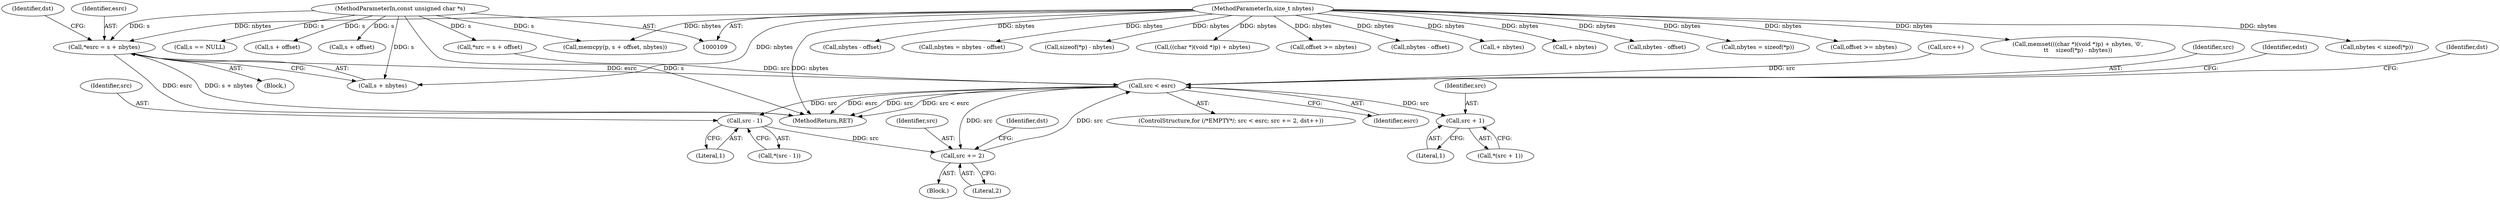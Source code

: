 digraph "0_file_4a284c89d6ef11aca34da65da7d673050a5ea320_3@integer" {
"1000252" [label="(Call,*esrc = s + nbytes)"];
"1000114" [label="(MethodParameterIn,const unsigned char *s)"];
"1000116" [label="(MethodParameterIn,size_t nbytes)"];
"1000289" [label="(Call,src < esrc)"];
"1000293" [label="(Call,src += 2)"];
"1000323" [label="(Call,src - 1)"];
"1000329" [label="(Call,src + 1)"];
"1000383" [label="(Call,memcpy(p, s + offset, nbytes))"];
"1000301" [label="(Identifier,dst)"];
"1000208" [label="(Call,+ nbytes)"];
"1000322" [label="(Call,*(src - 1))"];
"1000413" [label="(MethodReturn,RET)"];
"1000330" [label="(Identifier,src)"];
"1000157" [label="(Call,s == NULL)"];
"1000179" [label="(Call,+ nbytes)"];
"1000294" [label="(Identifier,src)"];
"1000288" [label="(ControlStructure,for (/*EMPTY*/; src < esrc; src += 2, dst++))"];
"1000329" [label="(Call,src + 1)"];
"1000281" [label="(Call,src++)"];
"1000290" [label="(Identifier,src)"];
"1000114" [label="(MethodParameterIn,const unsigned char *s)"];
"1000372" [label="(Call,nbytes - offset)"];
"1000292" [label="(Block,)"];
"1000291" [label="(Identifier,esrc)"];
"1000324" [label="(Identifier,src)"];
"1000248" [label="(Call,s + offset)"];
"1000116" [label="(MethodParameterIn,size_t nbytes)"];
"1000325" [label="(Literal,1)"];
"1000259" [label="(Identifier,dst)"];
"1000376" [label="(Call,nbytes = sizeof(*p))"];
"1000323" [label="(Call,src - 1)"];
"1000284" [label="(Call,offset >= nbytes)"];
"1000397" [label="(Call,memset(((char *)(void *)p) + nbytes, '\0',\n\t\t    sizeof(*p) - nbytes))"];
"1000390" [label="(Call,nbytes < sizeof(*p))"];
"1000253" [label="(Identifier,esrc)"];
"1000136" [label="(Call,nbytes - offset)"];
"1000370" [label="(Call,nbytes = nbytes - offset)"];
"1000244" [label="(Block,)"];
"1000252" [label="(Call,*esrc = s + nbytes)"];
"1000406" [label="(Call,sizeof(*p) - nbytes)"];
"1000398" [label="(Call,((char *)(void *)p) + nbytes)"];
"1000246" [label="(Call,*src = s + offset)"];
"1000297" [label="(Identifier,dst)"];
"1000348" [label="(Call,offset >= nbytes)"];
"1000254" [label="(Call,s + nbytes)"];
"1000328" [label="(Call,*(src + 1))"];
"1000385" [label="(Call,s + offset)"];
"1000339" [label="(Identifier,edst)"];
"1000295" [label="(Literal,2)"];
"1000293" [label="(Call,src += 2)"];
"1000331" [label="(Literal,1)"];
"1000364" [label="(Call,nbytes - offset)"];
"1000289" [label="(Call,src < esrc)"];
"1000252" -> "1000244"  [label="AST: "];
"1000252" -> "1000254"  [label="CFG: "];
"1000253" -> "1000252"  [label="AST: "];
"1000254" -> "1000252"  [label="AST: "];
"1000259" -> "1000252"  [label="CFG: "];
"1000252" -> "1000413"  [label="DDG: esrc"];
"1000252" -> "1000413"  [label="DDG: s + nbytes"];
"1000114" -> "1000252"  [label="DDG: s"];
"1000116" -> "1000252"  [label="DDG: nbytes"];
"1000252" -> "1000289"  [label="DDG: esrc"];
"1000114" -> "1000109"  [label="AST: "];
"1000114" -> "1000413"  [label="DDG: s"];
"1000114" -> "1000157"  [label="DDG: s"];
"1000114" -> "1000246"  [label="DDG: s"];
"1000114" -> "1000248"  [label="DDG: s"];
"1000114" -> "1000254"  [label="DDG: s"];
"1000114" -> "1000383"  [label="DDG: s"];
"1000114" -> "1000385"  [label="DDG: s"];
"1000116" -> "1000109"  [label="AST: "];
"1000116" -> "1000413"  [label="DDG: nbytes"];
"1000116" -> "1000136"  [label="DDG: nbytes"];
"1000116" -> "1000179"  [label="DDG: nbytes"];
"1000116" -> "1000208"  [label="DDG: nbytes"];
"1000116" -> "1000254"  [label="DDG: nbytes"];
"1000116" -> "1000284"  [label="DDG: nbytes"];
"1000116" -> "1000348"  [label="DDG: nbytes"];
"1000116" -> "1000364"  [label="DDG: nbytes"];
"1000116" -> "1000370"  [label="DDG: nbytes"];
"1000116" -> "1000372"  [label="DDG: nbytes"];
"1000116" -> "1000376"  [label="DDG: nbytes"];
"1000116" -> "1000383"  [label="DDG: nbytes"];
"1000116" -> "1000390"  [label="DDG: nbytes"];
"1000116" -> "1000397"  [label="DDG: nbytes"];
"1000116" -> "1000398"  [label="DDG: nbytes"];
"1000116" -> "1000406"  [label="DDG: nbytes"];
"1000289" -> "1000288"  [label="AST: "];
"1000289" -> "1000291"  [label="CFG: "];
"1000290" -> "1000289"  [label="AST: "];
"1000291" -> "1000289"  [label="AST: "];
"1000301" -> "1000289"  [label="CFG: "];
"1000339" -> "1000289"  [label="CFG: "];
"1000289" -> "1000413"  [label="DDG: esrc"];
"1000289" -> "1000413"  [label="DDG: src"];
"1000289" -> "1000413"  [label="DDG: src < esrc"];
"1000281" -> "1000289"  [label="DDG: src"];
"1000293" -> "1000289"  [label="DDG: src"];
"1000246" -> "1000289"  [label="DDG: src"];
"1000289" -> "1000293"  [label="DDG: src"];
"1000289" -> "1000323"  [label="DDG: src"];
"1000289" -> "1000329"  [label="DDG: src"];
"1000293" -> "1000292"  [label="AST: "];
"1000293" -> "1000295"  [label="CFG: "];
"1000294" -> "1000293"  [label="AST: "];
"1000295" -> "1000293"  [label="AST: "];
"1000297" -> "1000293"  [label="CFG: "];
"1000323" -> "1000293"  [label="DDG: src"];
"1000323" -> "1000322"  [label="AST: "];
"1000323" -> "1000325"  [label="CFG: "];
"1000324" -> "1000323"  [label="AST: "];
"1000325" -> "1000323"  [label="AST: "];
"1000322" -> "1000323"  [label="CFG: "];
"1000329" -> "1000328"  [label="AST: "];
"1000329" -> "1000331"  [label="CFG: "];
"1000330" -> "1000329"  [label="AST: "];
"1000331" -> "1000329"  [label="AST: "];
"1000328" -> "1000329"  [label="CFG: "];
}
